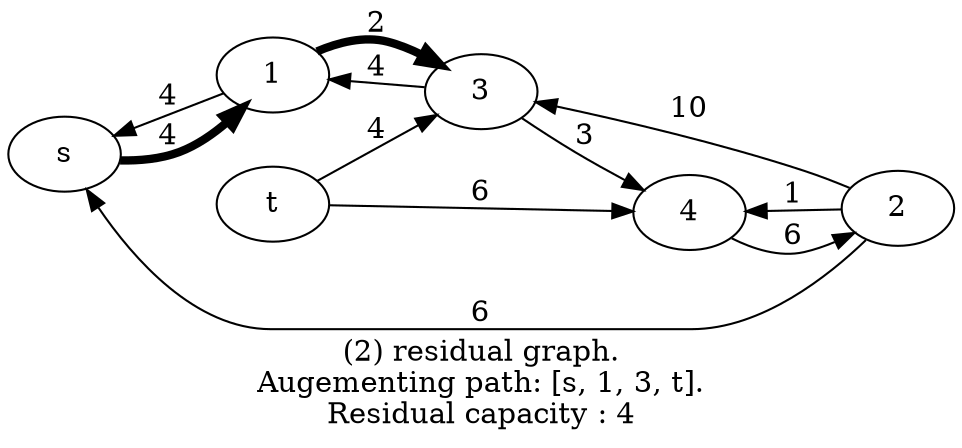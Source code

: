 digraph g {
rankdir="LR";
label="(2) residual graph.
Augementing path: [s, 1, 3, t].
Residual capacity : 4";
 s -> 1 [label="4", penwidth=4, color="bleu"]; 
 1 -> s [label="4"]; 
 1 -> 3 [label="2", penwidth=4, color="bleu"]; 
 2 -> s [label="6"]; 
 2 -> 3 [label="10"]; 
 2 -> 4 [label="1"]; 
 3 -> 1 [label="4"]; 
 3 -> 4 [label="3"]; 
 4 -> 2 [label="6"]; 
 t -> 3 [label="4"]; 
 t -> 4 [label="6"]; 
}